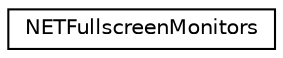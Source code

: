 digraph "Graphical Class Hierarchy"
{
  edge [fontname="Helvetica",fontsize="10",labelfontname="Helvetica",labelfontsize="10"];
  node [fontname="Helvetica",fontsize="10",shape=record];
  rankdir="LR";
  Node0 [label="NETFullscreenMonitors",height=0.2,width=0.4,color="black", fillcolor="white", style="filled",URL="$structNETFullscreenMonitors.html",tooltip="Simple multiple monitor topology class for NET classes. "];
}
